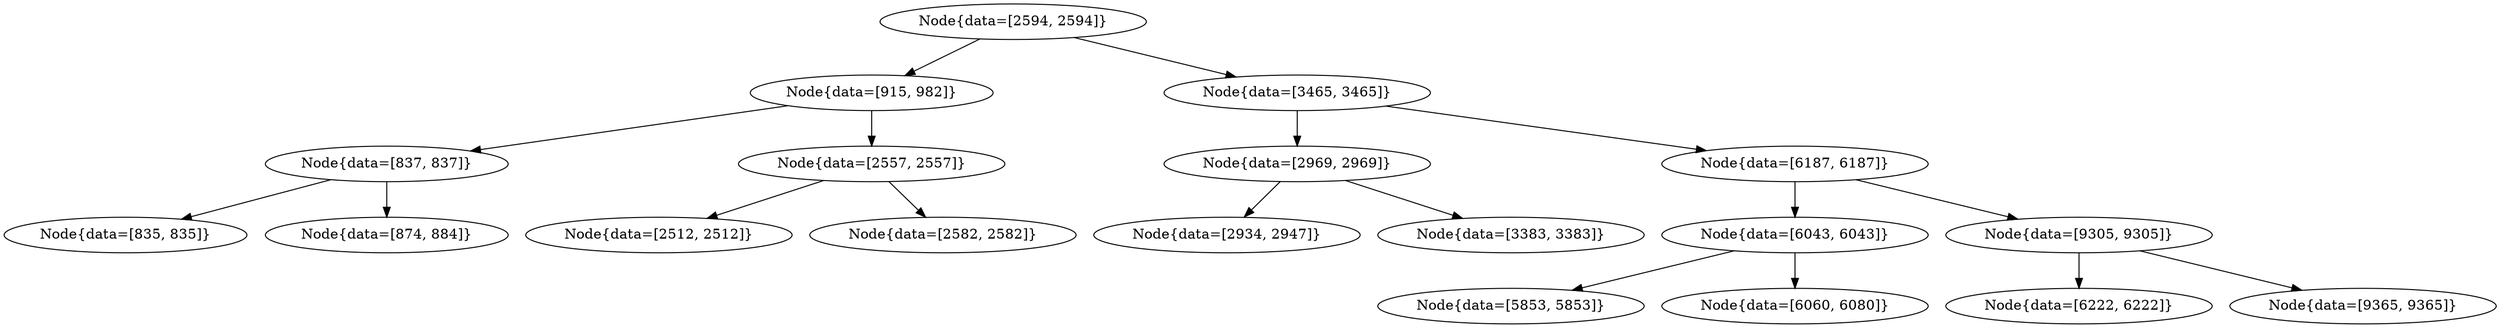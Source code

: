 digraph G{
1844349670 [label="Node{data=[2594, 2594]}"]
1844349670 -> 1526090976
1526090976 [label="Node{data=[915, 982]}"]
1526090976 -> 2122225197
2122225197 [label="Node{data=[837, 837]}"]
2122225197 -> 388143137
388143137 [label="Node{data=[835, 835]}"]
2122225197 -> 243440025
243440025 [label="Node{data=[874, 884]}"]
1526090976 -> 1727743461
1727743461 [label="Node{data=[2557, 2557]}"]
1727743461 -> 1824418025
1824418025 [label="Node{data=[2512, 2512]}"]
1727743461 -> 1868437199
1868437199 [label="Node{data=[2582, 2582]}"]
1844349670 -> 1963590892
1963590892 [label="Node{data=[3465, 3465]}"]
1963590892 -> 1239593925
1239593925 [label="Node{data=[2969, 2969]}"]
1239593925 -> 1451516720
1451516720 [label="Node{data=[2934, 2947]}"]
1239593925 -> 1240727361
1240727361 [label="Node{data=[3383, 3383]}"]
1963590892 -> 1828438007
1828438007 [label="Node{data=[6187, 6187]}"]
1828438007 -> 819680566
819680566 [label="Node{data=[6043, 6043]}"]
819680566 -> 1169370622
1169370622 [label="Node{data=[5853, 5853]}"]
819680566 -> 325897214
325897214 [label="Node{data=[6060, 6080]}"]
1828438007 -> 584698467
584698467 [label="Node{data=[9305, 9305]}"]
584698467 -> 1212238315
1212238315 [label="Node{data=[6222, 6222]}"]
584698467 -> 348209600
348209600 [label="Node{data=[9365, 9365]}"]
}